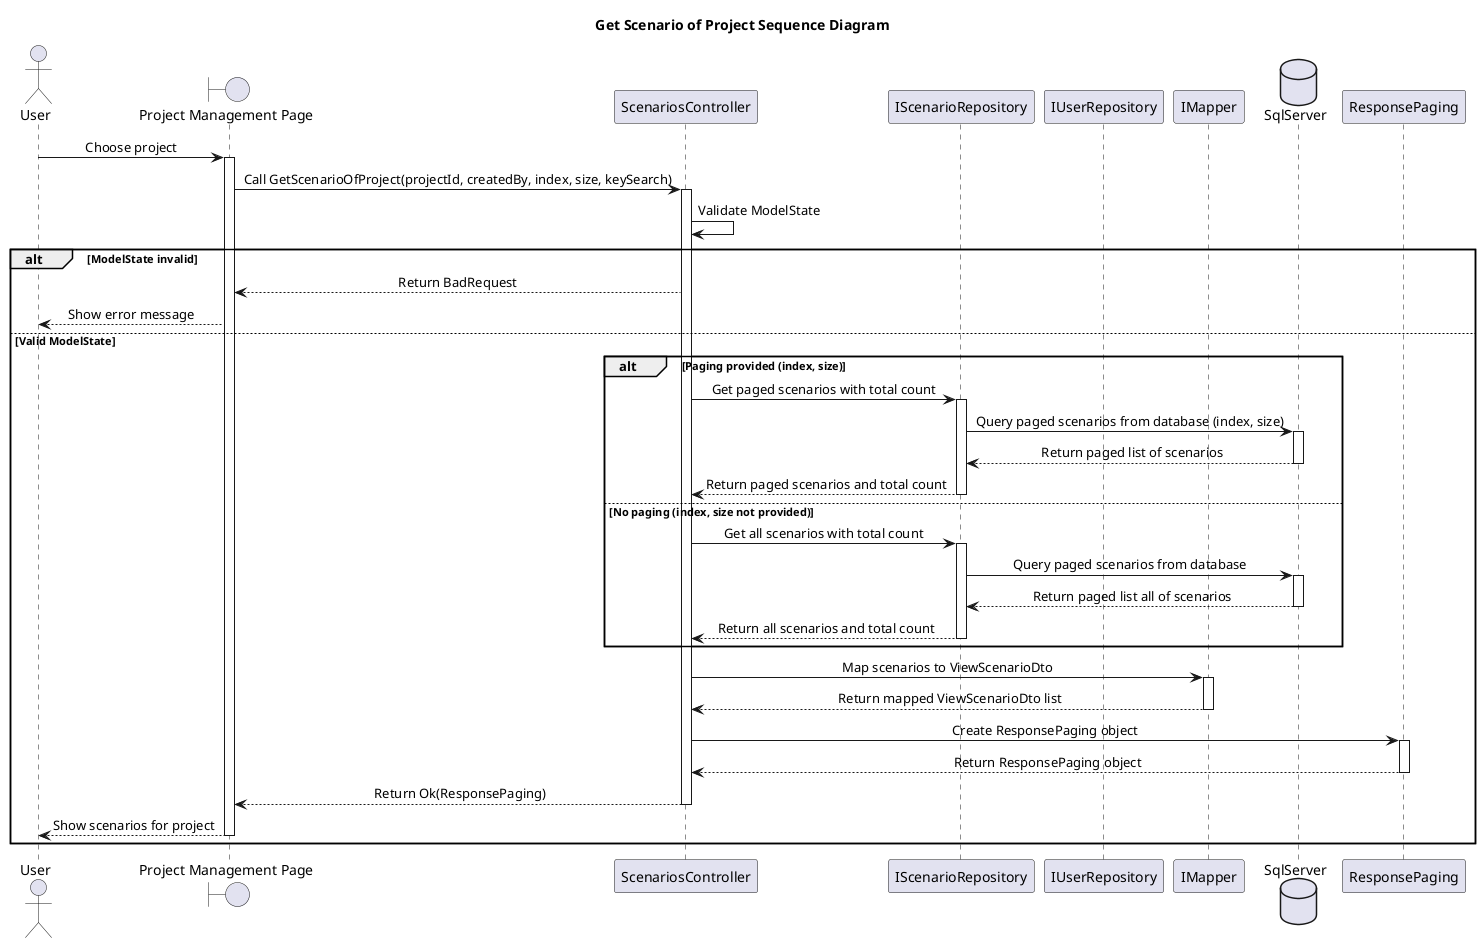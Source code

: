 @startuml
skinparam classAttributeIconSize 0
skinparam SequenceMessageAlignment center
Title Get Scenario of Project Sequence Diagram

actor "User" as U
boundary "Project Management Page" as Hp
participant "ScenariosController" as ScenariosController
participant "IScenarioRepository" as IScenarioRepo
participant "IUserRepository" as IUserRepo
participant "IMapper" as Mapper
database "SqlServer" as Db
participant "ResponsePaging" as ResponsePaging

U -> Hp : Choose project
activate Hp

Hp -> ScenariosController : Call GetScenarioOfProject(projectId, createdBy, index, size, keySearch)
activate ScenariosController

ScenariosController -> ScenariosController : Validate ModelState
alt ModelState invalid
    ScenariosController --> Hp : Return BadRequest
    Hp --> U : Show error message
else Valid ModelState
   

    alt Paging provided (index, size)
        ScenariosController -> IScenarioRepo : Get paged scenarios with total count
        activate IScenarioRepo
        IScenarioRepo -> Db : Query paged scenarios from database (index, size)
        activate Db
        Db --> IScenarioRepo : Return paged list of scenarios
        deactivate Db
        IScenarioRepo --> ScenariosController : Return paged scenarios and total count
        deactivate IScenarioRepo
    else No paging (index, size not provided)
        ScenariosController -> IScenarioRepo : Get all scenarios with total count
        activate IScenarioRepo
        IScenarioRepo -> Db : Query paged scenarios from database 
        activate Db
        Db --> IScenarioRepo : Return paged list all of scenarios
        deactivate Db
        IScenarioRepo --> ScenariosController : Return all scenarios and total count
        deactivate IScenarioRepo
    end

    ScenariosController -> Mapper : Map scenarios to ViewScenarioDto
    activate Mapper
    Mapper --> ScenariosController : Return mapped ViewScenarioDto list
    deactivate Mapper

    ScenariosController -> ResponsePaging : Create ResponsePaging object
    activate ResponsePaging
    ResponsePaging --> ScenariosController : Return ResponsePaging object
    deactivate ResponsePaging

    ScenariosController --> Hp : Return Ok(ResponsePaging)
    deactivate ScenariosController
    Hp --> U : Show scenarios for project
    deactivate Hp
end

@enduml

